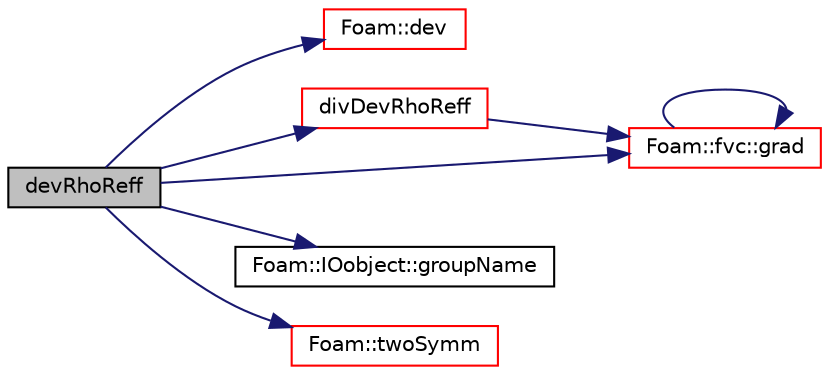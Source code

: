 digraph "devRhoReff"
{
  bgcolor="transparent";
  edge [fontname="Helvetica",fontsize="10",labelfontname="Helvetica",labelfontsize="10"];
  node [fontname="Helvetica",fontsize="10",shape=record];
  rankdir="LR";
  Node365 [label="devRhoReff",height=0.2,width=0.4,color="black", fillcolor="grey75", style="filled", fontcolor="black"];
  Node365 -> Node366 [color="midnightblue",fontsize="10",style="solid",fontname="Helvetica"];
  Node366 [label="Foam::dev",height=0.2,width=0.4,color="red",URL="$a21851.html#a042ede1d98e91923a7cc5e14e9f86854"];
  Node365 -> Node370 [color="midnightblue",fontsize="10",style="solid",fontname="Helvetica"];
  Node370 [label="divDevRhoReff",height=0.2,width=0.4,color="red",URL="$a32197.html#aa6b39467e883edb342374617a8a0acb2",tooltip="Return the source term for the momentum equation. "];
  Node370 -> Node665 [color="midnightblue",fontsize="10",style="solid",fontname="Helvetica"];
  Node665 [label="Foam::fvc::grad",height=0.2,width=0.4,color="red",URL="$a21861.html#a7c00ec90ecc15ed3005255e42c52827a"];
  Node665 -> Node665 [color="midnightblue",fontsize="10",style="solid",fontname="Helvetica"];
  Node365 -> Node665 [color="midnightblue",fontsize="10",style="solid",fontname="Helvetica"];
  Node365 -> Node669 [color="midnightblue",fontsize="10",style="solid",fontname="Helvetica"];
  Node669 [label="Foam::IOobject::groupName",height=0.2,width=0.4,color="black",URL="$a27249.html#ad5705e6da2a025ad75b4cf5d748d7d30"];
  Node365 -> Node670 [color="midnightblue",fontsize="10",style="solid",fontname="Helvetica"];
  Node670 [label="Foam::twoSymm",height=0.2,width=0.4,color="red",URL="$a21851.html#a446550beb700669a32e76d9b87d5e043"];
}
